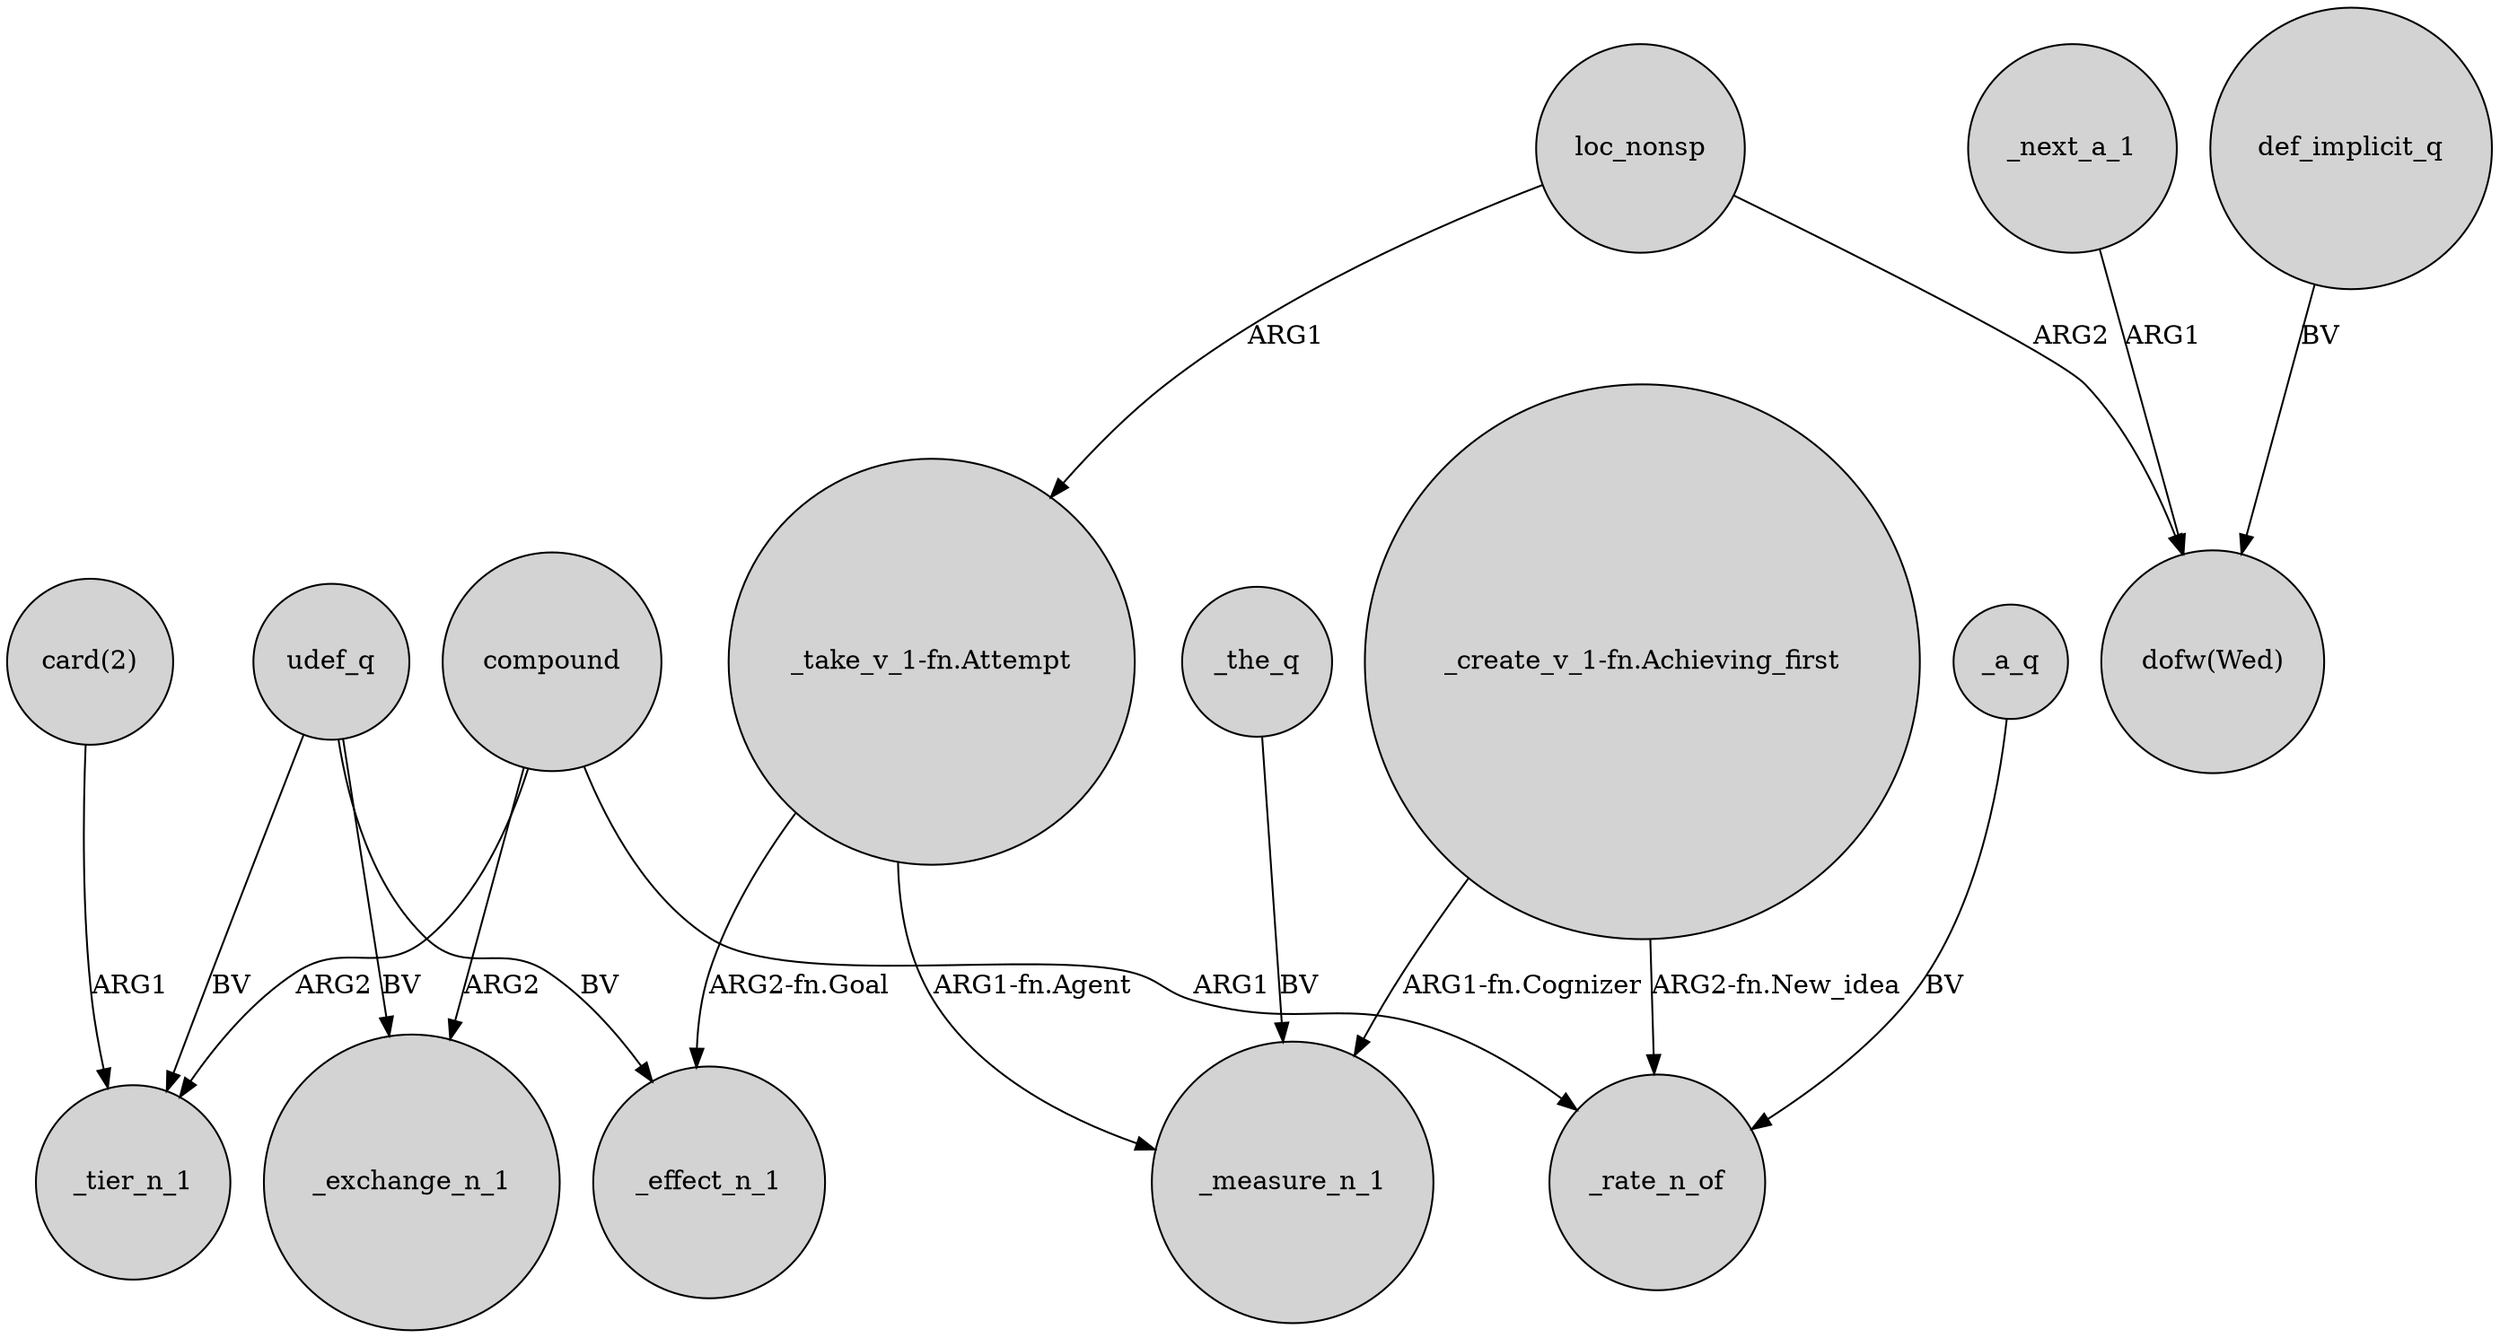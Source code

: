 digraph {
	node [shape=circle style=filled]
	compound -> _tier_n_1 [label=ARG2]
	"_take_v_1-fn.Attempt" -> _effect_n_1 [label="ARG2-fn.Goal"]
	_next_a_1 -> "dofw(Wed)" [label=ARG1]
	"_create_v_1-fn.Achieving_first" -> _measure_n_1 [label="ARG1-fn.Cognizer"]
	_the_q -> _measure_n_1 [label=BV]
	"_take_v_1-fn.Attempt" -> _measure_n_1 [label="ARG1-fn.Agent"]
	"_create_v_1-fn.Achieving_first" -> _rate_n_of [label="ARG2-fn.New_idea"]
	udef_q -> _tier_n_1 [label=BV]
	compound -> _rate_n_of [label=ARG1]
	loc_nonsp -> "dofw(Wed)" [label=ARG2]
	loc_nonsp -> "_take_v_1-fn.Attempt" [label=ARG1]
	def_implicit_q -> "dofw(Wed)" [label=BV]
	udef_q -> _effect_n_1 [label=BV]
	"card(2)" -> _tier_n_1 [label=ARG1]
	compound -> _exchange_n_1 [label=ARG2]
	_a_q -> _rate_n_of [label=BV]
	udef_q -> _exchange_n_1 [label=BV]
}
